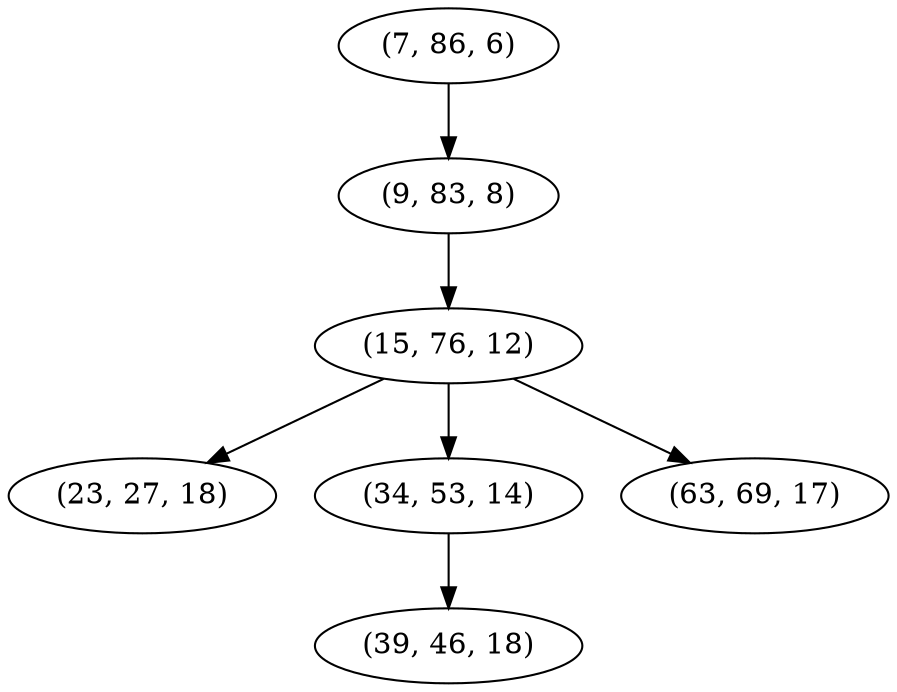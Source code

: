 digraph tree {
    "(7, 86, 6)";
    "(9, 83, 8)";
    "(15, 76, 12)";
    "(23, 27, 18)";
    "(34, 53, 14)";
    "(39, 46, 18)";
    "(63, 69, 17)";
    "(7, 86, 6)" -> "(9, 83, 8)";
    "(9, 83, 8)" -> "(15, 76, 12)";
    "(15, 76, 12)" -> "(23, 27, 18)";
    "(15, 76, 12)" -> "(34, 53, 14)";
    "(15, 76, 12)" -> "(63, 69, 17)";
    "(34, 53, 14)" -> "(39, 46, 18)";
}
